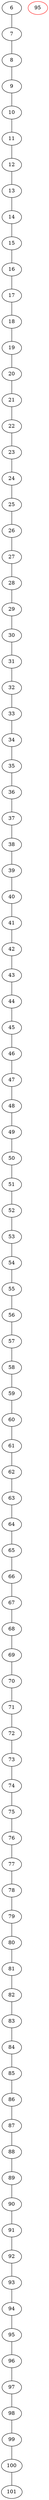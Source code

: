 graph G {
	6 -- 7A [label="1", weight=1, color=red];
	7 -- 8A [label="2", weight=2, color=red];
	8 -- 9A [label="3", weight=3, color=red];
	9 -- 10A [label="4", weight=4, color=red];
	10 -- 11A [label="5", weight=5, color=red];
	11 -- 12A [label="6", weight=6, color=red];
	12 -- 13A [label="7", weight=7, color=red];
	13 -- 14A [label="8", weight=8, color=red];
	14 -- 15A [label="9", weight=9, color=red];
	15 -- 16A [label="10", weight=10, color=red];
	16 -- 17A [label="11", weight=11, color=red];
	17 -- 18A [label="12", weight=12, color=red];
	18 -- 19A [label="13", weight=13, color=red];
	19 -- 20A [label="14", weight=14, color=red];
	20 -- 21A [label="15", weight=15, color=red];
	21 -- 22A [label="16", weight=16, color=red];
	22 -- 23A [label="17", weight=17, color=red];
	23 -- 24A [label="18", weight=18, color=red];
	24 -- 25A [label="19", weight=19, color=red];
	25 -- 26A [label="20", weight=20, color=red];
	26 -- 27A [label="21", weight=21, color=red];
	27 -- 28A [label="22", weight=22, color=red];
	28 -- 29A [label="23", weight=23, color=red];
	29 -- 30A [label="24", weight=24, color=red];
	30 -- 31A [label="25", weight=25, color=red];
	31 -- 32A [label="26", weight=26, color=red];
	32 -- 33A [label="27", weight=27, color=red];
	33 -- 34A [label="28", weight=28, color=red];
	34 -- 35A [label="29", weight=29, color=red];
	35 -- 36A [label="30", weight=30, color=red];
	36 -- 37A [label="31", weight=31, color=red];
	37 -- 38A [label="32", weight=32, color=red];
	38 -- 39A [label="33", weight=33, color=red];
	39 -- 40A [label="34", weight=34, color=red];
	40 -- 41A [label="35", weight=35, color=red];
	41 -- 42A [label="36", weight=36, color=red];
	42 -- 43A [label="37", weight=37, color=red];
	43 -- 44A [label="38", weight=38, color=red];
	44 -- 45A [label="39", weight=39, color=red];
	45 -- 46A [label="40", weight=40, color=red];
	46 -- 47A [label="41", weight=41, color=red];
	47 -- 48A [label="42", weight=42, color=red];
	48 -- 49A [label="43", weight=43, color=red];
	49 -- 50A [label="44", weight=44, color=red];
	50 -- 51A [label="45", weight=45, color=red];
	51 -- 52A [label="46", weight=46, color=red];
	52 -- 53A [label="47", weight=47, color=red];
	53 -- 54A [label="48", weight=48, color=red];
	54 -- 55A [label="49", weight=49, color=red];
	55 -- 56A [label="50", weight=50, color=red];
	56 -- 57A [label="51", weight=51, color=red];
	57 -- 58A [label="52", weight=52, color=red];
	58 -- 59A [label="53", weight=53, color=red];
	59 -- 60A [label="54", weight=54, color=red];
	60 -- 61A [label="55", weight=55, color=red];
	61 -- 62A [label="56", weight=56, color=red];
	62 -- 63A [label="57", weight=57, color=red];
	63 -- 64A [label="58", weight=58, color=red];
	64 -- 65A [label="59", weight=59, color=red];
	65 -- 66A [label="60", weight=60, color=red];
	66 -- 67A [label="61", weight=61, color=red];
	67 -- 68A [label="62", weight=62, color=red];
	68 -- 69A [label="63", weight=63, color=red];
	69 -- 70A [label="64", weight=64, color=red];
	70 -- 71A [label="65", weight=65, color=red];
	71 -- 72A [label="66", weight=66, color=red];
	72 -- 73A [label="67", weight=67, color=red];
	73 -- 74A [label="68", weight=68, color=red];
	74 -- 75A [label="69", weight=69, color=red];
	75 -- 76A [label="70", weight=70, color=red];
	76 -- 77A [label="71", weight=71, color=red];
	77 -- 78A [label="72", weight=72, color=red];
	78 -- 79A [label="73", weight=73, color=red];
	79 -- 80A [label="74", weight=74, color=red];
	80 -- 81A [label="75", weight=75, color=red];
	81 -- 82A [label="76", weight=76, color=red];
	82 -- 83A [label="77", weight=77, color=red];
	83 -- 84A [label="78", weight=78, color=red];
	84 -- 85A [label="79", weight=79, color=red];
	85 -- 86A [label="80", weight=80, color=red];
	86 -- 87A [label="81", weight=81, color=red];
	87 -- 88A [label="82", weight=82, color=red];
	88 -- 89A [label="83", weight=83, color=red];
	89 -- 90A [label="84", weight=84, color=red];
	90 -- 91A [label="85", weight=85, color=red];
	91 -- 92A [label="86", weight=86, color=red];
	92 -- 93A [label="87", weight=87, color=red];
	93 -- 94A [label="88", weight=88, color=red];
	94 -- 95A [label="89", weight=89, color=red];
	95 -- 96A [label="90", weight=90, color=red];
	96 -- 97A [label="91", weight=91, color=red];
	97 -- 98A [label="92", weight=92, color=red];
	98 -- 99A [label="93", weight=93, color=red];
	99 -- 100A [label="94", weight=94, color=red];
	100 -- 101A [label="95", weight=95, color=red];
}
